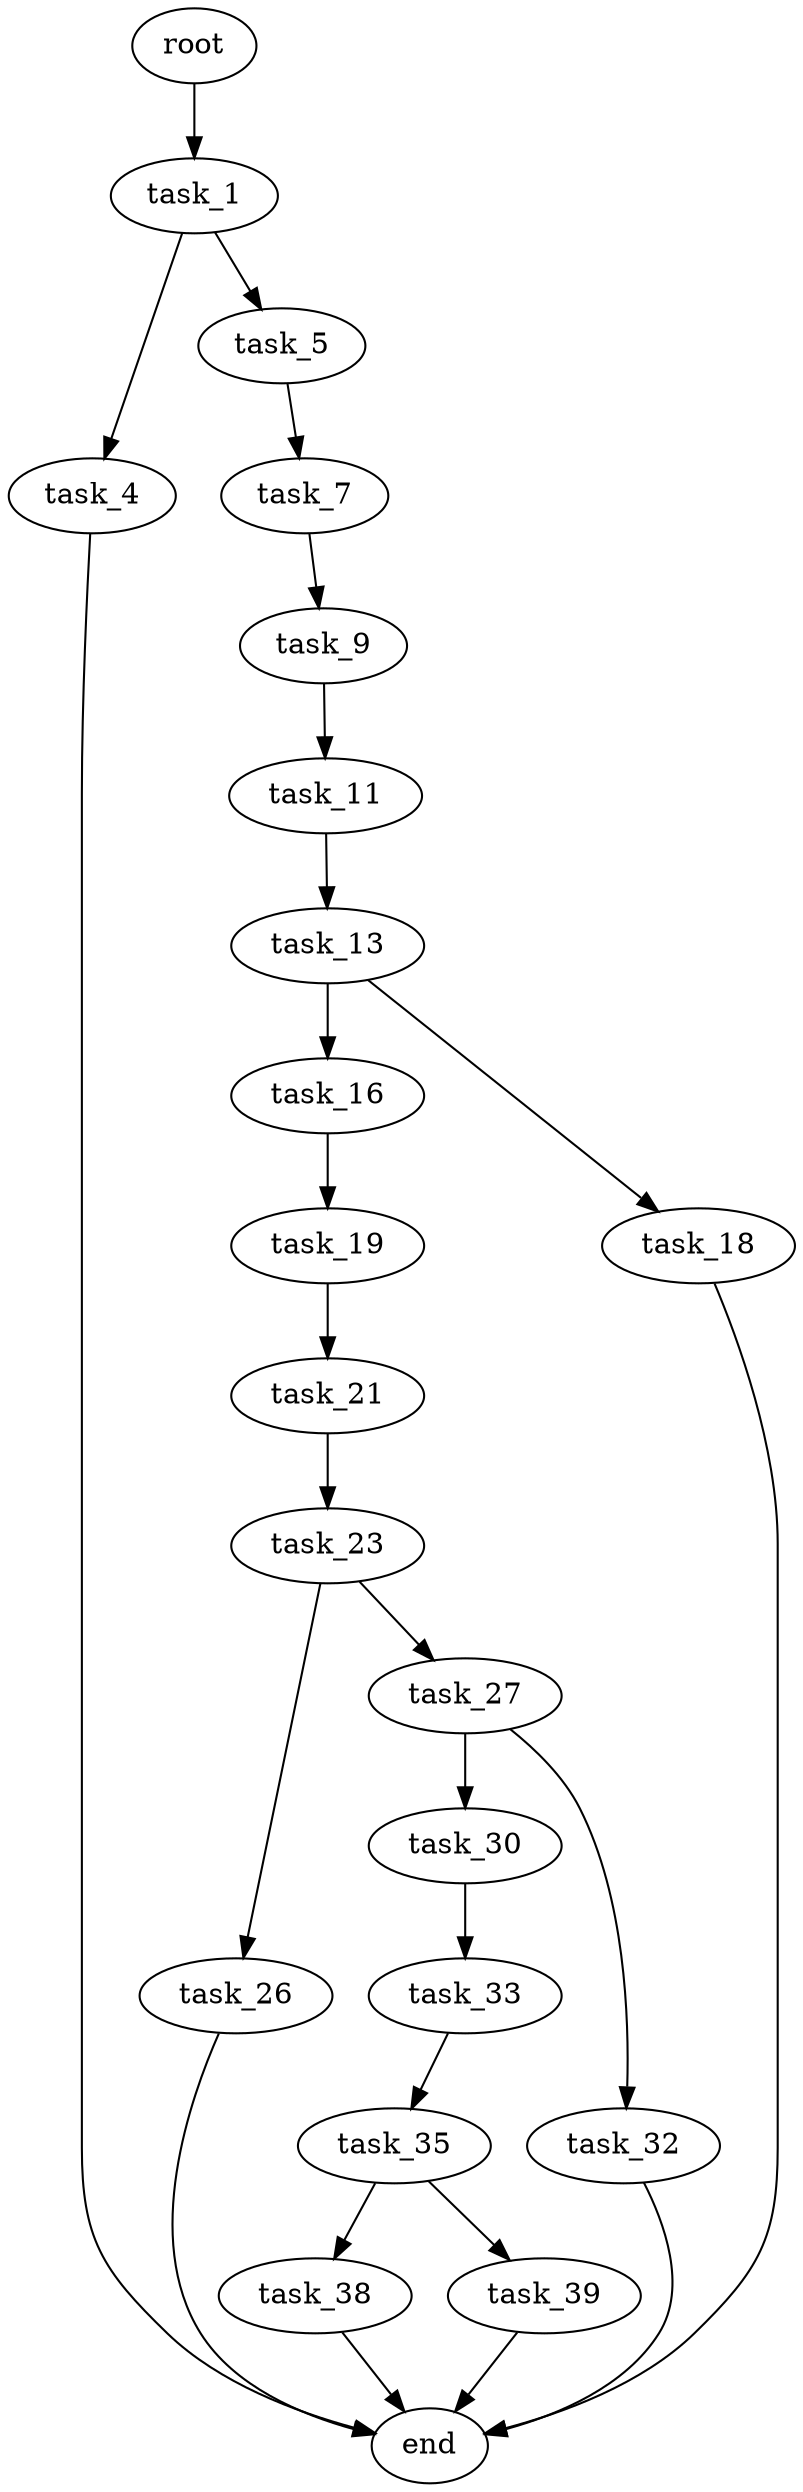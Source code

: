 digraph G {
  root [size="0.000000"];
  task_1 [size="515697897728.000000"];
  task_4 [size="134217728000.000000"];
  task_5 [size="549755813888.000000"];
  end [size="0.000000"];
  task_7 [size="3971622072.000000"];
  task_9 [size="4904400068.000000"];
  task_11 [size="2372732844.000000"];
  task_13 [size="28991029248.000000"];
  task_16 [size="1073741824000.000000"];
  task_18 [size="8589934592.000000"];
  task_19 [size="75509231674.000000"];
  task_21 [size="374628070216.000000"];
  task_23 [size="11247887947.000000"];
  task_26 [size="8589934592.000000"];
  task_27 [size="368293445632.000000"];
  task_30 [size="154394268906.000000"];
  task_32 [size="134217728000.000000"];
  task_33 [size="1665871634.000000"];
  task_35 [size="906840834370.000000"];
  task_38 [size="9921803190.000000"];
  task_39 [size="231928233984.000000"];

  root -> task_1 [size="1.000000"];
  task_1 -> task_4 [size="536870912.000000"];
  task_1 -> task_5 [size="536870912.000000"];
  task_4 -> end [size="1.000000"];
  task_5 -> task_7 [size="536870912.000000"];
  task_7 -> task_9 [size="75497472.000000"];
  task_9 -> task_11 [size="134217728.000000"];
  task_11 -> task_13 [size="75497472.000000"];
  task_13 -> task_16 [size="75497472.000000"];
  task_13 -> task_18 [size="75497472.000000"];
  task_16 -> task_19 [size="838860800.000000"];
  task_18 -> end [size="1.000000"];
  task_19 -> task_21 [size="75497472.000000"];
  task_21 -> task_23 [size="838860800.000000"];
  task_23 -> task_26 [size="838860800.000000"];
  task_23 -> task_27 [size="838860800.000000"];
  task_26 -> end [size="1.000000"];
  task_27 -> task_30 [size="411041792.000000"];
  task_27 -> task_32 [size="411041792.000000"];
  task_30 -> task_33 [size="209715200.000000"];
  task_32 -> end [size="1.000000"];
  task_33 -> task_35 [size="33554432.000000"];
  task_35 -> task_38 [size="838860800.000000"];
  task_35 -> task_39 [size="838860800.000000"];
  task_38 -> end [size="1.000000"];
  task_39 -> end [size="1.000000"];
}

